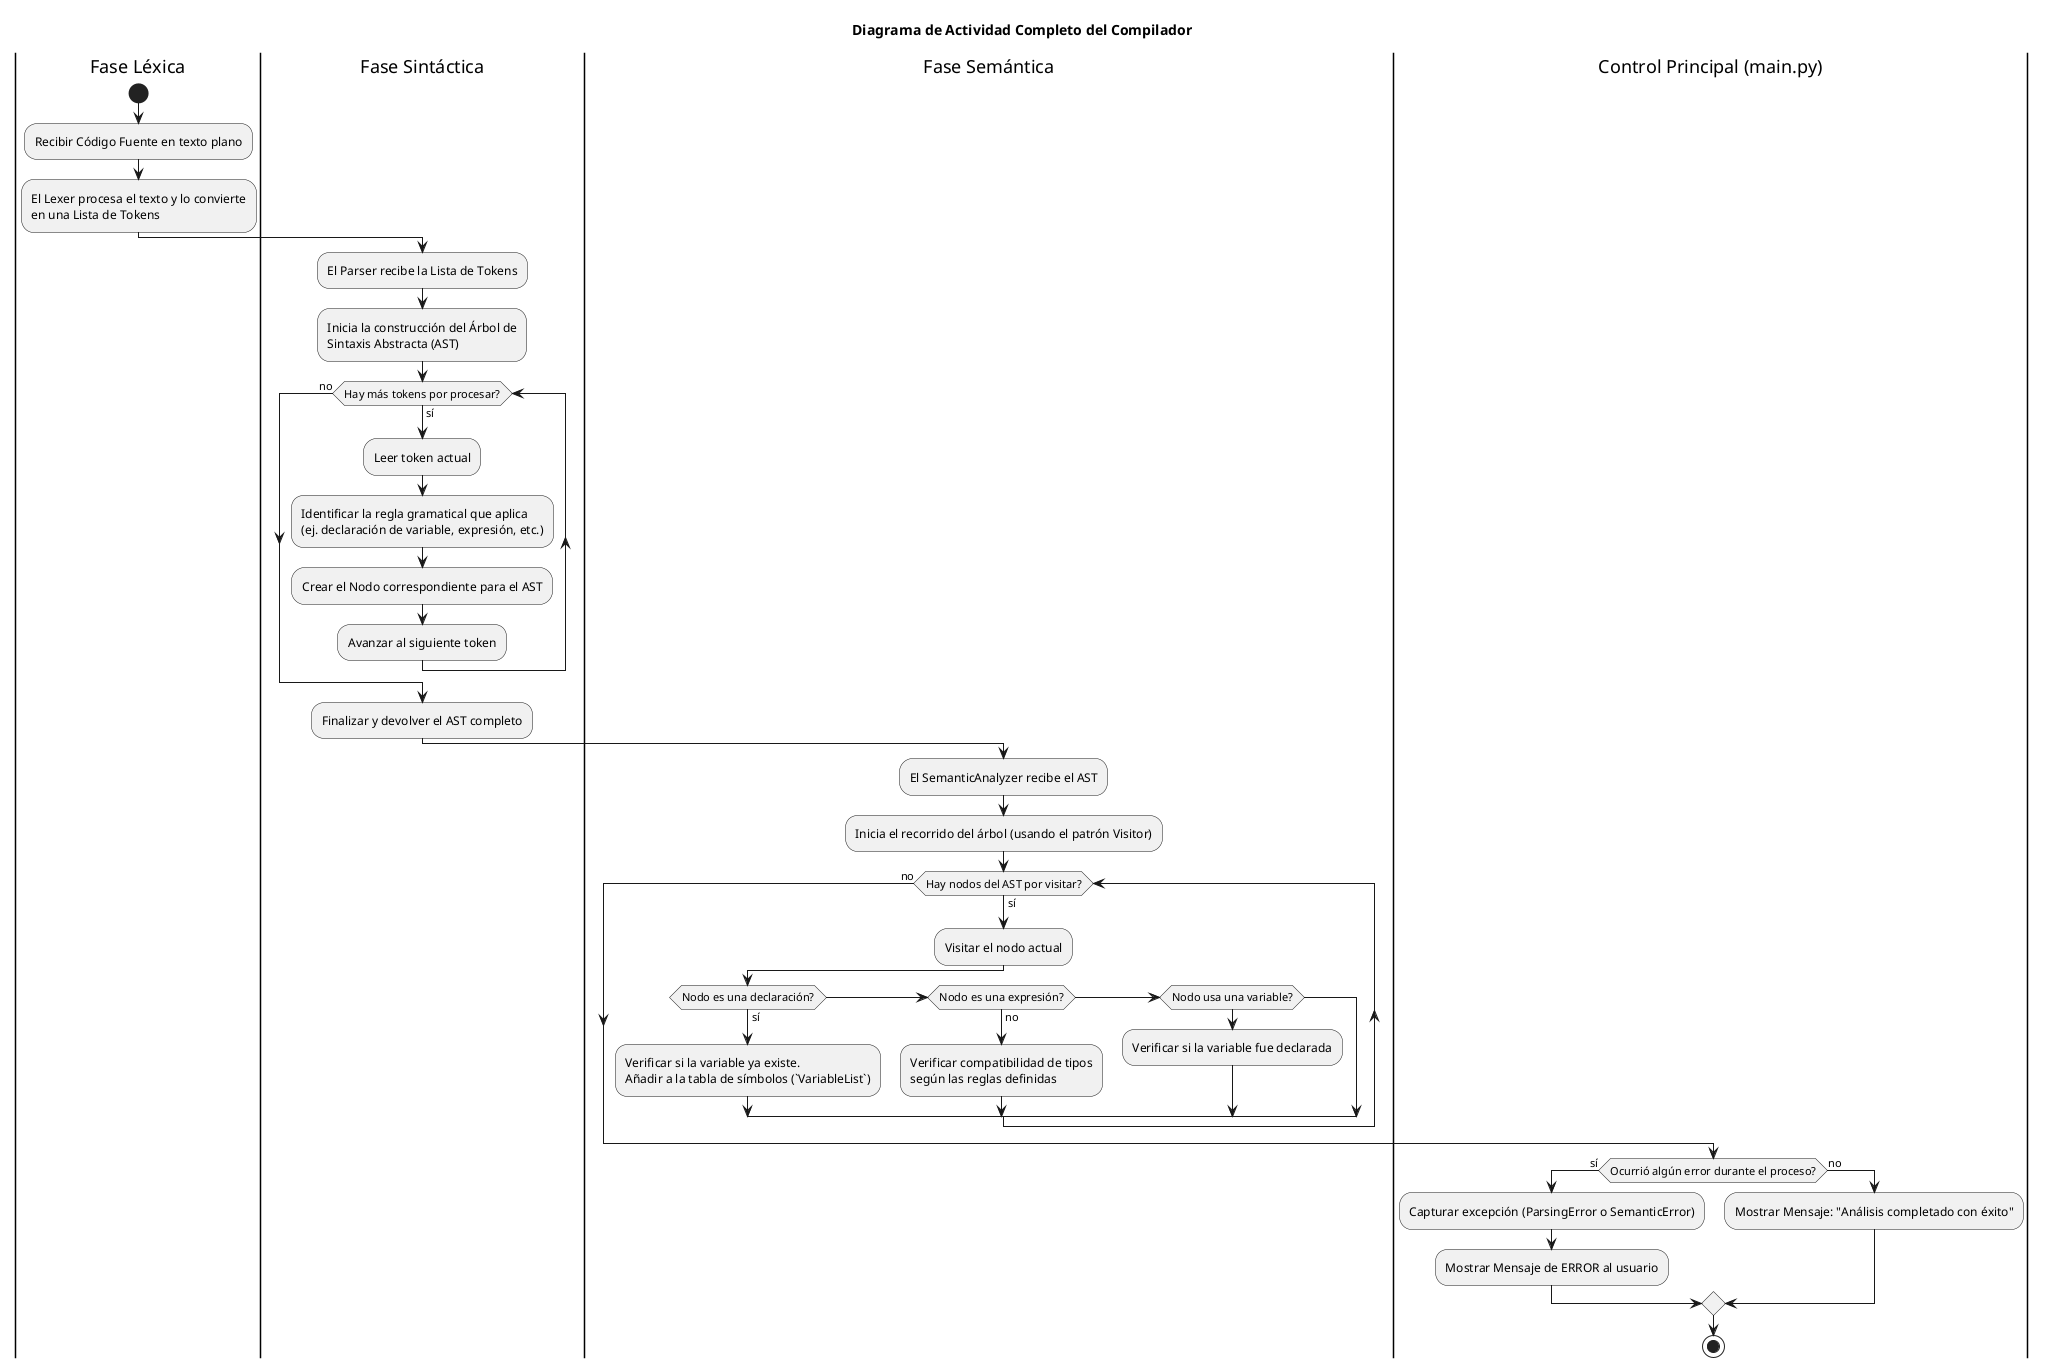 @startuml

title Diagrama de Actividad Completo del Compilador

|Fase Léxica|
start
:Recibir Código Fuente en texto plano;
:El Lexer procesa el texto y lo convierte
en una Lista de Tokens;


|Fase Sintáctica|
:El Parser recibe la Lista de Tokens;
:Inicia la construcción del Árbol de
Sintaxis Abstracta (AST);

while (Hay más tokens por procesar?) is (sí)
  :Leer token actual;
  :Identificar la regla gramatical que aplica
  (ej. declaración de variable, expresión, etc.);
  :Crear el Nodo correspondiente para el AST;
  :Avanzar al siguiente token;
endwhile (no)

:Finalizar y devolver el AST completo;

|Fase Semántica|
:El SemanticAnalyzer recibe el AST;
:Inicia el recorrido del árbol (usando el patrón Visitor);

while (Hay nodos del AST por visitar?) is (sí)
  :Visitar el nodo actual;
  if (Nodo es una declaración?) then (sí)
    :Verificar si la variable ya existe.
    Añadir a la tabla de símbolos (`VariableList`);
  elseif (Nodo es una expresión?) then (no)
    :Verificar compatibilidad de tipos
    según las reglas definidas;
  elseif (Nodo usa una variable?)
    :Verificar si la variable fue declarada;
  endif
endwhile (no)

|Control Principal (main.py)|
if (Ocurrió algún error durante el proceso?) then (sí)
  :Capturar excepción (ParsingError o SemanticError);
  :Mostrar Mensaje de ERROR al usuario;
else (no)
  :Mostrar Mensaje: "Análisis completado con éxito";
endif

stop

@enduml